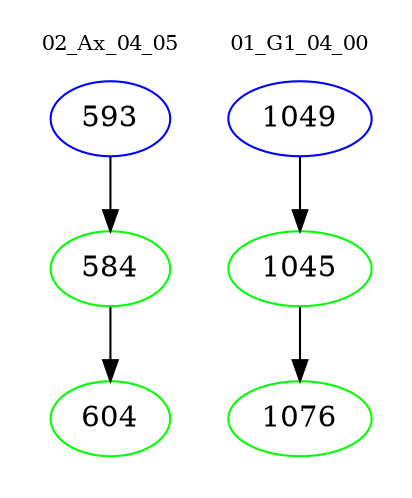 digraph{
subgraph cluster_0 {
color = white
label = "02_Ax_04_05";
fontsize=10;
T0_593 [label="593", color="blue"]
T0_593 -> T0_584 [color="black"]
T0_584 [label="584", color="green"]
T0_584 -> T0_604 [color="black"]
T0_604 [label="604", color="green"]
}
subgraph cluster_1 {
color = white
label = "01_G1_04_00";
fontsize=10;
T1_1049 [label="1049", color="blue"]
T1_1049 -> T1_1045 [color="black"]
T1_1045 [label="1045", color="green"]
T1_1045 -> T1_1076 [color="black"]
T1_1076 [label="1076", color="green"]
}
}
